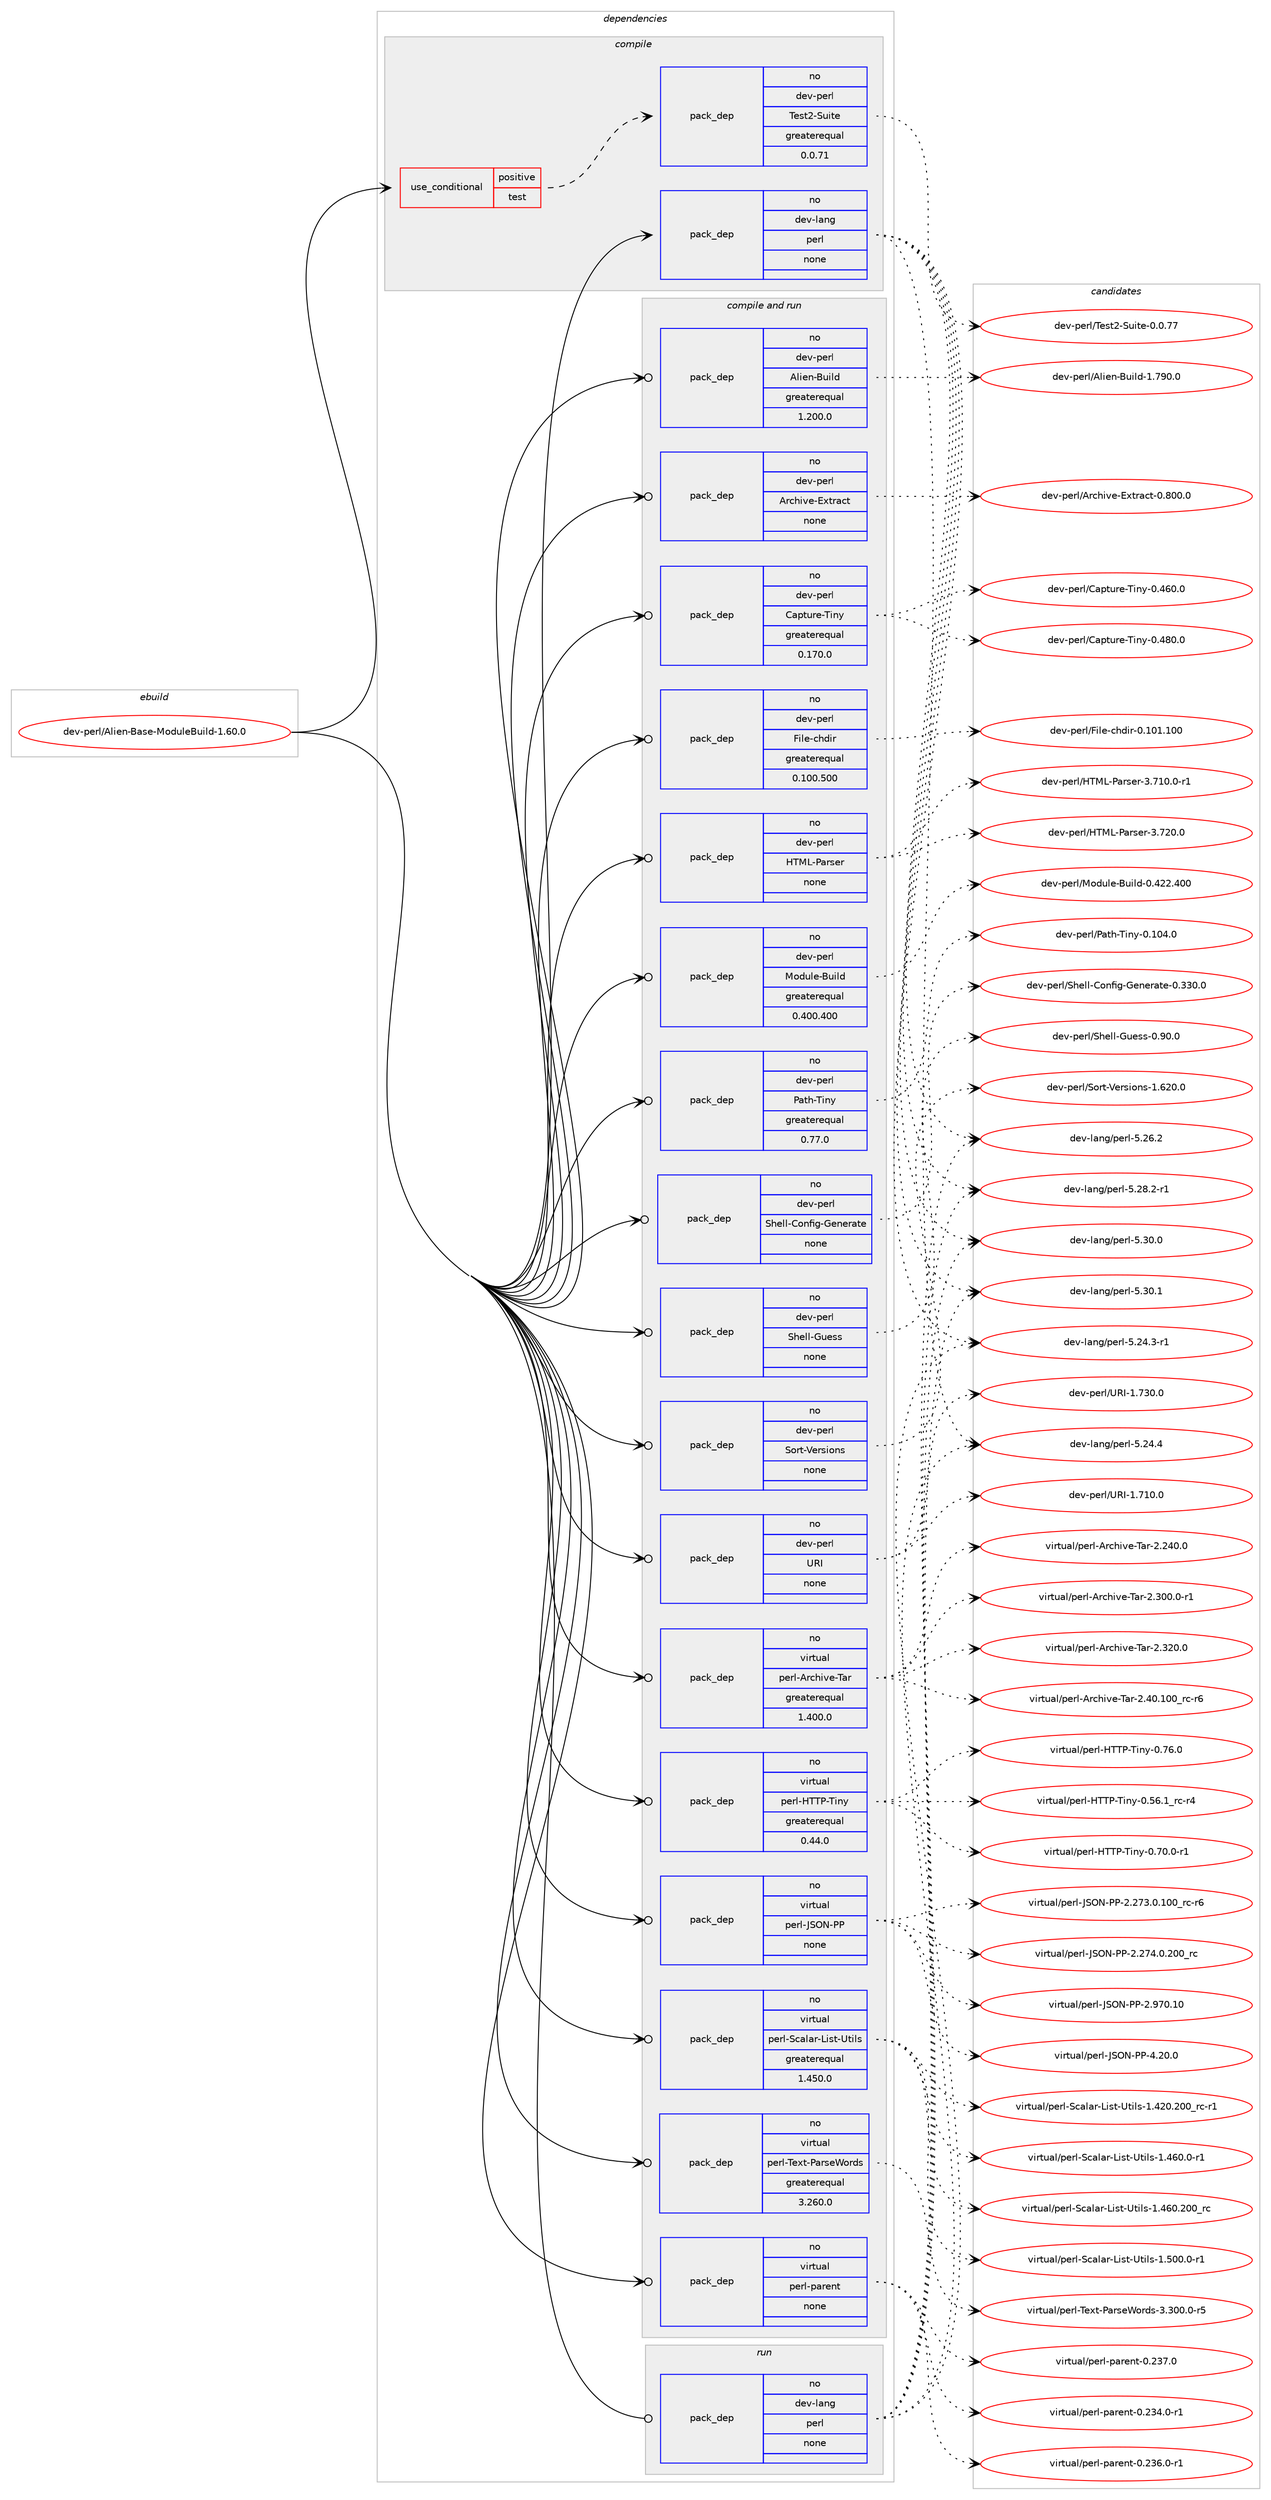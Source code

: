 digraph prolog {

# *************
# Graph options
# *************

newrank=true;
concentrate=true;
compound=true;
graph [rankdir=LR,fontname=Helvetica,fontsize=10,ranksep=1.5];#, ranksep=2.5, nodesep=0.2];
edge  [arrowhead=vee];
node  [fontname=Helvetica,fontsize=10];

# **********
# The ebuild
# **********

subgraph cluster_leftcol {
color=gray;
rank=same;
label=<<i>ebuild</i>>;
id [label="dev-perl/Alien-Base-ModuleBuild-1.60.0", color=red, width=4, href="../dev-perl/Alien-Base-ModuleBuild-1.60.0.svg"];
}

# ****************
# The dependencies
# ****************

subgraph cluster_midcol {
color=gray;
label=<<i>dependencies</i>>;
subgraph cluster_compile {
fillcolor="#eeeeee";
style=filled;
label=<<i>compile</i>>;
subgraph cond133217 {
dependency573262 [label=<<TABLE BORDER="0" CELLBORDER="1" CELLSPACING="0" CELLPADDING="4"><TR><TD ROWSPAN="3" CELLPADDING="10">use_conditional</TD></TR><TR><TD>positive</TD></TR><TR><TD>test</TD></TR></TABLE>>, shape=none, color=red];
subgraph pack428408 {
dependency573263 [label=<<TABLE BORDER="0" CELLBORDER="1" CELLSPACING="0" CELLPADDING="4" WIDTH="220"><TR><TD ROWSPAN="6" CELLPADDING="30">pack_dep</TD></TR><TR><TD WIDTH="110">no</TD></TR><TR><TD>dev-perl</TD></TR><TR><TD>Test2-Suite</TD></TR><TR><TD>greaterequal</TD></TR><TR><TD>0.0.71</TD></TR></TABLE>>, shape=none, color=blue];
}
dependency573262:e -> dependency573263:w [weight=20,style="dashed",arrowhead="vee"];
}
id:e -> dependency573262:w [weight=20,style="solid",arrowhead="vee"];
subgraph pack428409 {
dependency573264 [label=<<TABLE BORDER="0" CELLBORDER="1" CELLSPACING="0" CELLPADDING="4" WIDTH="220"><TR><TD ROWSPAN="6" CELLPADDING="30">pack_dep</TD></TR><TR><TD WIDTH="110">no</TD></TR><TR><TD>dev-lang</TD></TR><TR><TD>perl</TD></TR><TR><TD>none</TD></TR><TR><TD></TD></TR></TABLE>>, shape=none, color=blue];
}
id:e -> dependency573264:w [weight=20,style="solid",arrowhead="vee"];
}
subgraph cluster_compileandrun {
fillcolor="#eeeeee";
style=filled;
label=<<i>compile and run</i>>;
subgraph pack428410 {
dependency573265 [label=<<TABLE BORDER="0" CELLBORDER="1" CELLSPACING="0" CELLPADDING="4" WIDTH="220"><TR><TD ROWSPAN="6" CELLPADDING="30">pack_dep</TD></TR><TR><TD WIDTH="110">no</TD></TR><TR><TD>dev-perl</TD></TR><TR><TD>Alien-Build</TD></TR><TR><TD>greaterequal</TD></TR><TR><TD>1.200.0</TD></TR></TABLE>>, shape=none, color=blue];
}
id:e -> dependency573265:w [weight=20,style="solid",arrowhead="odotvee"];
subgraph pack428411 {
dependency573266 [label=<<TABLE BORDER="0" CELLBORDER="1" CELLSPACING="0" CELLPADDING="4" WIDTH="220"><TR><TD ROWSPAN="6" CELLPADDING="30">pack_dep</TD></TR><TR><TD WIDTH="110">no</TD></TR><TR><TD>dev-perl</TD></TR><TR><TD>Archive-Extract</TD></TR><TR><TD>none</TD></TR><TR><TD></TD></TR></TABLE>>, shape=none, color=blue];
}
id:e -> dependency573266:w [weight=20,style="solid",arrowhead="odotvee"];
subgraph pack428412 {
dependency573267 [label=<<TABLE BORDER="0" CELLBORDER="1" CELLSPACING="0" CELLPADDING="4" WIDTH="220"><TR><TD ROWSPAN="6" CELLPADDING="30">pack_dep</TD></TR><TR><TD WIDTH="110">no</TD></TR><TR><TD>dev-perl</TD></TR><TR><TD>Capture-Tiny</TD></TR><TR><TD>greaterequal</TD></TR><TR><TD>0.170.0</TD></TR></TABLE>>, shape=none, color=blue];
}
id:e -> dependency573267:w [weight=20,style="solid",arrowhead="odotvee"];
subgraph pack428413 {
dependency573268 [label=<<TABLE BORDER="0" CELLBORDER="1" CELLSPACING="0" CELLPADDING="4" WIDTH="220"><TR><TD ROWSPAN="6" CELLPADDING="30">pack_dep</TD></TR><TR><TD WIDTH="110">no</TD></TR><TR><TD>dev-perl</TD></TR><TR><TD>File-chdir</TD></TR><TR><TD>greaterequal</TD></TR><TR><TD>0.100.500</TD></TR></TABLE>>, shape=none, color=blue];
}
id:e -> dependency573268:w [weight=20,style="solid",arrowhead="odotvee"];
subgraph pack428414 {
dependency573269 [label=<<TABLE BORDER="0" CELLBORDER="1" CELLSPACING="0" CELLPADDING="4" WIDTH="220"><TR><TD ROWSPAN="6" CELLPADDING="30">pack_dep</TD></TR><TR><TD WIDTH="110">no</TD></TR><TR><TD>dev-perl</TD></TR><TR><TD>HTML-Parser</TD></TR><TR><TD>none</TD></TR><TR><TD></TD></TR></TABLE>>, shape=none, color=blue];
}
id:e -> dependency573269:w [weight=20,style="solid",arrowhead="odotvee"];
subgraph pack428415 {
dependency573270 [label=<<TABLE BORDER="0" CELLBORDER="1" CELLSPACING="0" CELLPADDING="4" WIDTH="220"><TR><TD ROWSPAN="6" CELLPADDING="30">pack_dep</TD></TR><TR><TD WIDTH="110">no</TD></TR><TR><TD>dev-perl</TD></TR><TR><TD>Module-Build</TD></TR><TR><TD>greaterequal</TD></TR><TR><TD>0.400.400</TD></TR></TABLE>>, shape=none, color=blue];
}
id:e -> dependency573270:w [weight=20,style="solid",arrowhead="odotvee"];
subgraph pack428416 {
dependency573271 [label=<<TABLE BORDER="0" CELLBORDER="1" CELLSPACING="0" CELLPADDING="4" WIDTH="220"><TR><TD ROWSPAN="6" CELLPADDING="30">pack_dep</TD></TR><TR><TD WIDTH="110">no</TD></TR><TR><TD>dev-perl</TD></TR><TR><TD>Path-Tiny</TD></TR><TR><TD>greaterequal</TD></TR><TR><TD>0.77.0</TD></TR></TABLE>>, shape=none, color=blue];
}
id:e -> dependency573271:w [weight=20,style="solid",arrowhead="odotvee"];
subgraph pack428417 {
dependency573272 [label=<<TABLE BORDER="0" CELLBORDER="1" CELLSPACING="0" CELLPADDING="4" WIDTH="220"><TR><TD ROWSPAN="6" CELLPADDING="30">pack_dep</TD></TR><TR><TD WIDTH="110">no</TD></TR><TR><TD>dev-perl</TD></TR><TR><TD>Shell-Config-Generate</TD></TR><TR><TD>none</TD></TR><TR><TD></TD></TR></TABLE>>, shape=none, color=blue];
}
id:e -> dependency573272:w [weight=20,style="solid",arrowhead="odotvee"];
subgraph pack428418 {
dependency573273 [label=<<TABLE BORDER="0" CELLBORDER="1" CELLSPACING="0" CELLPADDING="4" WIDTH="220"><TR><TD ROWSPAN="6" CELLPADDING="30">pack_dep</TD></TR><TR><TD WIDTH="110">no</TD></TR><TR><TD>dev-perl</TD></TR><TR><TD>Shell-Guess</TD></TR><TR><TD>none</TD></TR><TR><TD></TD></TR></TABLE>>, shape=none, color=blue];
}
id:e -> dependency573273:w [weight=20,style="solid",arrowhead="odotvee"];
subgraph pack428419 {
dependency573274 [label=<<TABLE BORDER="0" CELLBORDER="1" CELLSPACING="0" CELLPADDING="4" WIDTH="220"><TR><TD ROWSPAN="6" CELLPADDING="30">pack_dep</TD></TR><TR><TD WIDTH="110">no</TD></TR><TR><TD>dev-perl</TD></TR><TR><TD>Sort-Versions</TD></TR><TR><TD>none</TD></TR><TR><TD></TD></TR></TABLE>>, shape=none, color=blue];
}
id:e -> dependency573274:w [weight=20,style="solid",arrowhead="odotvee"];
subgraph pack428420 {
dependency573275 [label=<<TABLE BORDER="0" CELLBORDER="1" CELLSPACING="0" CELLPADDING="4" WIDTH="220"><TR><TD ROWSPAN="6" CELLPADDING="30">pack_dep</TD></TR><TR><TD WIDTH="110">no</TD></TR><TR><TD>dev-perl</TD></TR><TR><TD>URI</TD></TR><TR><TD>none</TD></TR><TR><TD></TD></TR></TABLE>>, shape=none, color=blue];
}
id:e -> dependency573275:w [weight=20,style="solid",arrowhead="odotvee"];
subgraph pack428421 {
dependency573276 [label=<<TABLE BORDER="0" CELLBORDER="1" CELLSPACING="0" CELLPADDING="4" WIDTH="220"><TR><TD ROWSPAN="6" CELLPADDING="30">pack_dep</TD></TR><TR><TD WIDTH="110">no</TD></TR><TR><TD>virtual</TD></TR><TR><TD>perl-Archive-Tar</TD></TR><TR><TD>greaterequal</TD></TR><TR><TD>1.400.0</TD></TR></TABLE>>, shape=none, color=blue];
}
id:e -> dependency573276:w [weight=20,style="solid",arrowhead="odotvee"];
subgraph pack428422 {
dependency573277 [label=<<TABLE BORDER="0" CELLBORDER="1" CELLSPACING="0" CELLPADDING="4" WIDTH="220"><TR><TD ROWSPAN="6" CELLPADDING="30">pack_dep</TD></TR><TR><TD WIDTH="110">no</TD></TR><TR><TD>virtual</TD></TR><TR><TD>perl-HTTP-Tiny</TD></TR><TR><TD>greaterequal</TD></TR><TR><TD>0.44.0</TD></TR></TABLE>>, shape=none, color=blue];
}
id:e -> dependency573277:w [weight=20,style="solid",arrowhead="odotvee"];
subgraph pack428423 {
dependency573278 [label=<<TABLE BORDER="0" CELLBORDER="1" CELLSPACING="0" CELLPADDING="4" WIDTH="220"><TR><TD ROWSPAN="6" CELLPADDING="30">pack_dep</TD></TR><TR><TD WIDTH="110">no</TD></TR><TR><TD>virtual</TD></TR><TR><TD>perl-JSON-PP</TD></TR><TR><TD>none</TD></TR><TR><TD></TD></TR></TABLE>>, shape=none, color=blue];
}
id:e -> dependency573278:w [weight=20,style="solid",arrowhead="odotvee"];
subgraph pack428424 {
dependency573279 [label=<<TABLE BORDER="0" CELLBORDER="1" CELLSPACING="0" CELLPADDING="4" WIDTH="220"><TR><TD ROWSPAN="6" CELLPADDING="30">pack_dep</TD></TR><TR><TD WIDTH="110">no</TD></TR><TR><TD>virtual</TD></TR><TR><TD>perl-Scalar-List-Utils</TD></TR><TR><TD>greaterequal</TD></TR><TR><TD>1.450.0</TD></TR></TABLE>>, shape=none, color=blue];
}
id:e -> dependency573279:w [weight=20,style="solid",arrowhead="odotvee"];
subgraph pack428425 {
dependency573280 [label=<<TABLE BORDER="0" CELLBORDER="1" CELLSPACING="0" CELLPADDING="4" WIDTH="220"><TR><TD ROWSPAN="6" CELLPADDING="30">pack_dep</TD></TR><TR><TD WIDTH="110">no</TD></TR><TR><TD>virtual</TD></TR><TR><TD>perl-Text-ParseWords</TD></TR><TR><TD>greaterequal</TD></TR><TR><TD>3.260.0</TD></TR></TABLE>>, shape=none, color=blue];
}
id:e -> dependency573280:w [weight=20,style="solid",arrowhead="odotvee"];
subgraph pack428426 {
dependency573281 [label=<<TABLE BORDER="0" CELLBORDER="1" CELLSPACING="0" CELLPADDING="4" WIDTH="220"><TR><TD ROWSPAN="6" CELLPADDING="30">pack_dep</TD></TR><TR><TD WIDTH="110">no</TD></TR><TR><TD>virtual</TD></TR><TR><TD>perl-parent</TD></TR><TR><TD>none</TD></TR><TR><TD></TD></TR></TABLE>>, shape=none, color=blue];
}
id:e -> dependency573281:w [weight=20,style="solid",arrowhead="odotvee"];
}
subgraph cluster_run {
fillcolor="#eeeeee";
style=filled;
label=<<i>run</i>>;
subgraph pack428427 {
dependency573282 [label=<<TABLE BORDER="0" CELLBORDER="1" CELLSPACING="0" CELLPADDING="4" WIDTH="220"><TR><TD ROWSPAN="6" CELLPADDING="30">pack_dep</TD></TR><TR><TD WIDTH="110">no</TD></TR><TR><TD>dev-lang</TD></TR><TR><TD>perl</TD></TR><TR><TD>none</TD></TR><TR><TD></TD></TR></TABLE>>, shape=none, color=blue];
}
id:e -> dependency573282:w [weight=20,style="solid",arrowhead="odot"];
}
}

# **************
# The candidates
# **************

subgraph cluster_choices {
rank=same;
color=gray;
label=<<i>candidates</i>>;

subgraph choice428408 {
color=black;
nodesep=1;
choice10010111845112101114108478410111511650458311710511610145484648465555 [label="dev-perl/Test2-Suite-0.0.77", color=red, width=4,href="../dev-perl/Test2-Suite-0.0.77.svg"];
dependency573263:e -> choice10010111845112101114108478410111511650458311710511610145484648465555:w [style=dotted,weight="100"];
}
subgraph choice428409 {
color=black;
nodesep=1;
choice100101118451089711010347112101114108455346505246514511449 [label="dev-lang/perl-5.24.3-r1", color=red, width=4,href="../dev-lang/perl-5.24.3-r1.svg"];
choice10010111845108971101034711210111410845534650524652 [label="dev-lang/perl-5.24.4", color=red, width=4,href="../dev-lang/perl-5.24.4.svg"];
choice10010111845108971101034711210111410845534650544650 [label="dev-lang/perl-5.26.2", color=red, width=4,href="../dev-lang/perl-5.26.2.svg"];
choice100101118451089711010347112101114108455346505646504511449 [label="dev-lang/perl-5.28.2-r1", color=red, width=4,href="../dev-lang/perl-5.28.2-r1.svg"];
choice10010111845108971101034711210111410845534651484648 [label="dev-lang/perl-5.30.0", color=red, width=4,href="../dev-lang/perl-5.30.0.svg"];
choice10010111845108971101034711210111410845534651484649 [label="dev-lang/perl-5.30.1", color=red, width=4,href="../dev-lang/perl-5.30.1.svg"];
dependency573264:e -> choice100101118451089711010347112101114108455346505246514511449:w [style=dotted,weight="100"];
dependency573264:e -> choice10010111845108971101034711210111410845534650524652:w [style=dotted,weight="100"];
dependency573264:e -> choice10010111845108971101034711210111410845534650544650:w [style=dotted,weight="100"];
dependency573264:e -> choice100101118451089711010347112101114108455346505646504511449:w [style=dotted,weight="100"];
dependency573264:e -> choice10010111845108971101034711210111410845534651484648:w [style=dotted,weight="100"];
dependency573264:e -> choice10010111845108971101034711210111410845534651484649:w [style=dotted,weight="100"];
}
subgraph choice428410 {
color=black;
nodesep=1;
choice10010111845112101114108476510810510111045661171051081004549465557484648 [label="dev-perl/Alien-Build-1.790.0", color=red, width=4,href="../dev-perl/Alien-Build-1.790.0.svg"];
dependency573265:e -> choice10010111845112101114108476510810510111045661171051081004549465557484648:w [style=dotted,weight="100"];
}
subgraph choice428411 {
color=black;
nodesep=1;
choice10010111845112101114108476511499104105118101456912011611497991164548465648484648 [label="dev-perl/Archive-Extract-0.800.0", color=red, width=4,href="../dev-perl/Archive-Extract-0.800.0.svg"];
dependency573266:e -> choice10010111845112101114108476511499104105118101456912011611497991164548465648484648:w [style=dotted,weight="100"];
}
subgraph choice428412 {
color=black;
nodesep=1;
choice1001011184511210111410847679711211611711410145841051101214548465254484648 [label="dev-perl/Capture-Tiny-0.460.0", color=red, width=4,href="../dev-perl/Capture-Tiny-0.460.0.svg"];
choice1001011184511210111410847679711211611711410145841051101214548465256484648 [label="dev-perl/Capture-Tiny-0.480.0", color=red, width=4,href="../dev-perl/Capture-Tiny-0.480.0.svg"];
dependency573267:e -> choice1001011184511210111410847679711211611711410145841051101214548465254484648:w [style=dotted,weight="100"];
dependency573267:e -> choice1001011184511210111410847679711211611711410145841051101214548465256484648:w [style=dotted,weight="100"];
}
subgraph choice428413 {
color=black;
nodesep=1;
choice100101118451121011141084770105108101459910410010511445484649484946494848 [label="dev-perl/File-chdir-0.101.100", color=red, width=4,href="../dev-perl/File-chdir-0.101.100.svg"];
dependency573268:e -> choice100101118451121011141084770105108101459910410010511445484649484946494848:w [style=dotted,weight="100"];
}
subgraph choice428414 {
color=black;
nodesep=1;
choice10010111845112101114108477284777645809711411510111445514655494846484511449 [label="dev-perl/HTML-Parser-3.710.0-r1", color=red, width=4,href="../dev-perl/HTML-Parser-3.710.0-r1.svg"];
choice1001011184511210111410847728477764580971141151011144551465550484648 [label="dev-perl/HTML-Parser-3.720.0", color=red, width=4,href="../dev-perl/HTML-Parser-3.720.0.svg"];
dependency573269:e -> choice10010111845112101114108477284777645809711411510111445514655494846484511449:w [style=dotted,weight="100"];
dependency573269:e -> choice1001011184511210111410847728477764580971141151011144551465550484648:w [style=dotted,weight="100"];
}
subgraph choice428415 {
color=black;
nodesep=1;
choice100101118451121011141084777111100117108101456611710510810045484652505046524848 [label="dev-perl/Module-Build-0.422.400", color=red, width=4,href="../dev-perl/Module-Build-0.422.400.svg"];
dependency573270:e -> choice100101118451121011141084777111100117108101456611710510810045484652505046524848:w [style=dotted,weight="100"];
}
subgraph choice428416 {
color=black;
nodesep=1;
choice1001011184511210111410847809711610445841051101214548464948524648 [label="dev-perl/Path-Tiny-0.104.0", color=red, width=4,href="../dev-perl/Path-Tiny-0.104.0.svg"];
dependency573271:e -> choice1001011184511210111410847809711610445841051101214548464948524648:w [style=dotted,weight="100"];
}
subgraph choice428417 {
color=black;
nodesep=1;
choice10010111845112101114108478310410110810845671111101021051034571101110101114971161014548465151484648 [label="dev-perl/Shell-Config-Generate-0.330.0", color=red, width=4,href="../dev-perl/Shell-Config-Generate-0.330.0.svg"];
dependency573272:e -> choice10010111845112101114108478310410110810845671111101021051034571101110101114971161014548465151484648:w [style=dotted,weight="100"];
}
subgraph choice428418 {
color=black;
nodesep=1;
choice100101118451121011141084783104101108108457111710111511545484657484648 [label="dev-perl/Shell-Guess-0.90.0", color=red, width=4,href="../dev-perl/Shell-Guess-0.90.0.svg"];
dependency573273:e -> choice100101118451121011141084783104101108108457111710111511545484657484648:w [style=dotted,weight="100"];
}
subgraph choice428419 {
color=black;
nodesep=1;
choice10010111845112101114108478311111411645861011141151051111101154549465450484648 [label="dev-perl/Sort-Versions-1.620.0", color=red, width=4,href="../dev-perl/Sort-Versions-1.620.0.svg"];
dependency573274:e -> choice10010111845112101114108478311111411645861011141151051111101154549465450484648:w [style=dotted,weight="100"];
}
subgraph choice428420 {
color=black;
nodesep=1;
choice10010111845112101114108478582734549465549484648 [label="dev-perl/URI-1.710.0", color=red, width=4,href="../dev-perl/URI-1.710.0.svg"];
choice10010111845112101114108478582734549465551484648 [label="dev-perl/URI-1.730.0", color=red, width=4,href="../dev-perl/URI-1.730.0.svg"];
dependency573275:e -> choice10010111845112101114108478582734549465549484648:w [style=dotted,weight="100"];
dependency573275:e -> choice10010111845112101114108478582734549465551484648:w [style=dotted,weight="100"];
}
subgraph choice428421 {
color=black;
nodesep=1;
choice11810511411611797108471121011141084565114991041051181014584971144550465052484648 [label="virtual/perl-Archive-Tar-2.240.0", color=red, width=4,href="../virtual/perl-Archive-Tar-2.240.0.svg"];
choice118105114116117971084711210111410845651149910410511810145849711445504651484846484511449 [label="virtual/perl-Archive-Tar-2.300.0-r1", color=red, width=4,href="../virtual/perl-Archive-Tar-2.300.0-r1.svg"];
choice11810511411611797108471121011141084565114991041051181014584971144550465150484648 [label="virtual/perl-Archive-Tar-2.320.0", color=red, width=4,href="../virtual/perl-Archive-Tar-2.320.0.svg"];
choice118105114116117971084711210111410845651149910410511810145849711445504652484649484895114994511454 [label="virtual/perl-Archive-Tar-2.40.100_rc-r6", color=red, width=4,href="../virtual/perl-Archive-Tar-2.40.100_rc-r6.svg"];
dependency573276:e -> choice11810511411611797108471121011141084565114991041051181014584971144550465052484648:w [style=dotted,weight="100"];
dependency573276:e -> choice118105114116117971084711210111410845651149910410511810145849711445504651484846484511449:w [style=dotted,weight="100"];
dependency573276:e -> choice11810511411611797108471121011141084565114991041051181014584971144550465150484648:w [style=dotted,weight="100"];
dependency573276:e -> choice118105114116117971084711210111410845651149910410511810145849711445504652484649484895114994511454:w [style=dotted,weight="100"];
}
subgraph choice428422 {
color=black;
nodesep=1;
choice1181051141161179710847112101114108457284848045841051101214548465354464995114994511452 [label="virtual/perl-HTTP-Tiny-0.56.1_rc-r4", color=red, width=4,href="../virtual/perl-HTTP-Tiny-0.56.1_rc-r4.svg"];
choice118105114116117971084711210111410845728484804584105110121454846554846484511449 [label="virtual/perl-HTTP-Tiny-0.70.0-r1", color=red, width=4,href="../virtual/perl-HTTP-Tiny-0.70.0-r1.svg"];
choice11810511411611797108471121011141084572848480458410511012145484655544648 [label="virtual/perl-HTTP-Tiny-0.76.0", color=red, width=4,href="../virtual/perl-HTTP-Tiny-0.76.0.svg"];
dependency573277:e -> choice1181051141161179710847112101114108457284848045841051101214548465354464995114994511452:w [style=dotted,weight="100"];
dependency573277:e -> choice118105114116117971084711210111410845728484804584105110121454846554846484511449:w [style=dotted,weight="100"];
dependency573277:e -> choice11810511411611797108471121011141084572848480458410511012145484655544648:w [style=dotted,weight="100"];
}
subgraph choice428423 {
color=black;
nodesep=1;
choice1181051141161179710847112101114108457483797845808045504650555146484649484895114994511454 [label="virtual/perl-JSON-PP-2.273.0.100_rc-r6", color=red, width=4,href="../virtual/perl-JSON-PP-2.273.0.100_rc-r6.svg"];
choice118105114116117971084711210111410845748379784580804550465055524648465048489511499 [label="virtual/perl-JSON-PP-2.274.0.200_rc", color=red, width=4,href="../virtual/perl-JSON-PP-2.274.0.200_rc.svg"];
choice11810511411611797108471121011141084574837978458080455046575548464948 [label="virtual/perl-JSON-PP-2.970.10", color=red, width=4,href="../virtual/perl-JSON-PP-2.970.10.svg"];
choice1181051141161179710847112101114108457483797845808045524650484648 [label="virtual/perl-JSON-PP-4.20.0", color=red, width=4,href="../virtual/perl-JSON-PP-4.20.0.svg"];
dependency573278:e -> choice1181051141161179710847112101114108457483797845808045504650555146484649484895114994511454:w [style=dotted,weight="100"];
dependency573278:e -> choice118105114116117971084711210111410845748379784580804550465055524648465048489511499:w [style=dotted,weight="100"];
dependency573278:e -> choice11810511411611797108471121011141084574837978458080455046575548464948:w [style=dotted,weight="100"];
dependency573278:e -> choice1181051141161179710847112101114108457483797845808045524650484648:w [style=dotted,weight="100"];
}
subgraph choice428424 {
color=black;
nodesep=1;
choice11810511411611797108471121011141084583999710897114457610511511645851161051081154549465250484650484895114994511449 [label="virtual/perl-Scalar-List-Utils-1.420.200_rc-r1", color=red, width=4,href="../virtual/perl-Scalar-List-Utils-1.420.200_rc-r1.svg"];
choice118105114116117971084711210111410845839997108971144576105115116458511610510811545494652544846484511449 [label="virtual/perl-Scalar-List-Utils-1.460.0-r1", color=red, width=4,href="../virtual/perl-Scalar-List-Utils-1.460.0-r1.svg"];
choice1181051141161179710847112101114108458399971089711445761051151164585116105108115454946525448465048489511499 [label="virtual/perl-Scalar-List-Utils-1.460.200_rc", color=red, width=4,href="../virtual/perl-Scalar-List-Utils-1.460.200_rc.svg"];
choice118105114116117971084711210111410845839997108971144576105115116458511610510811545494653484846484511449 [label="virtual/perl-Scalar-List-Utils-1.500.0-r1", color=red, width=4,href="../virtual/perl-Scalar-List-Utils-1.500.0-r1.svg"];
dependency573279:e -> choice11810511411611797108471121011141084583999710897114457610511511645851161051081154549465250484650484895114994511449:w [style=dotted,weight="100"];
dependency573279:e -> choice118105114116117971084711210111410845839997108971144576105115116458511610510811545494652544846484511449:w [style=dotted,weight="100"];
dependency573279:e -> choice1181051141161179710847112101114108458399971089711445761051151164585116105108115454946525448465048489511499:w [style=dotted,weight="100"];
dependency573279:e -> choice118105114116117971084711210111410845839997108971144576105115116458511610510811545494653484846484511449:w [style=dotted,weight="100"];
}
subgraph choice428425 {
color=black;
nodesep=1;
choice118105114116117971084711210111410845841011201164580971141151018711111410011545514651484846484511453 [label="virtual/perl-Text-ParseWords-3.300.0-r5", color=red, width=4,href="../virtual/perl-Text-ParseWords-3.300.0-r5.svg"];
dependency573280:e -> choice118105114116117971084711210111410845841011201164580971141151018711111410011545514651484846484511453:w [style=dotted,weight="100"];
}
subgraph choice428426 {
color=black;
nodesep=1;
choice1181051141161179710847112101114108451129711410111011645484650515246484511449 [label="virtual/perl-parent-0.234.0-r1", color=red, width=4,href="../virtual/perl-parent-0.234.0-r1.svg"];
choice1181051141161179710847112101114108451129711410111011645484650515446484511449 [label="virtual/perl-parent-0.236.0-r1", color=red, width=4,href="../virtual/perl-parent-0.236.0-r1.svg"];
choice118105114116117971084711210111410845112971141011101164548465051554648 [label="virtual/perl-parent-0.237.0", color=red, width=4,href="../virtual/perl-parent-0.237.0.svg"];
dependency573281:e -> choice1181051141161179710847112101114108451129711410111011645484650515246484511449:w [style=dotted,weight="100"];
dependency573281:e -> choice1181051141161179710847112101114108451129711410111011645484650515446484511449:w [style=dotted,weight="100"];
dependency573281:e -> choice118105114116117971084711210111410845112971141011101164548465051554648:w [style=dotted,weight="100"];
}
subgraph choice428427 {
color=black;
nodesep=1;
choice100101118451089711010347112101114108455346505246514511449 [label="dev-lang/perl-5.24.3-r1", color=red, width=4,href="../dev-lang/perl-5.24.3-r1.svg"];
choice10010111845108971101034711210111410845534650524652 [label="dev-lang/perl-5.24.4", color=red, width=4,href="../dev-lang/perl-5.24.4.svg"];
choice10010111845108971101034711210111410845534650544650 [label="dev-lang/perl-5.26.2", color=red, width=4,href="../dev-lang/perl-5.26.2.svg"];
choice100101118451089711010347112101114108455346505646504511449 [label="dev-lang/perl-5.28.2-r1", color=red, width=4,href="../dev-lang/perl-5.28.2-r1.svg"];
choice10010111845108971101034711210111410845534651484648 [label="dev-lang/perl-5.30.0", color=red, width=4,href="../dev-lang/perl-5.30.0.svg"];
choice10010111845108971101034711210111410845534651484649 [label="dev-lang/perl-5.30.1", color=red, width=4,href="../dev-lang/perl-5.30.1.svg"];
dependency573282:e -> choice100101118451089711010347112101114108455346505246514511449:w [style=dotted,weight="100"];
dependency573282:e -> choice10010111845108971101034711210111410845534650524652:w [style=dotted,weight="100"];
dependency573282:e -> choice10010111845108971101034711210111410845534650544650:w [style=dotted,weight="100"];
dependency573282:e -> choice100101118451089711010347112101114108455346505646504511449:w [style=dotted,weight="100"];
dependency573282:e -> choice10010111845108971101034711210111410845534651484648:w [style=dotted,weight="100"];
dependency573282:e -> choice10010111845108971101034711210111410845534651484649:w [style=dotted,weight="100"];
}
}

}
